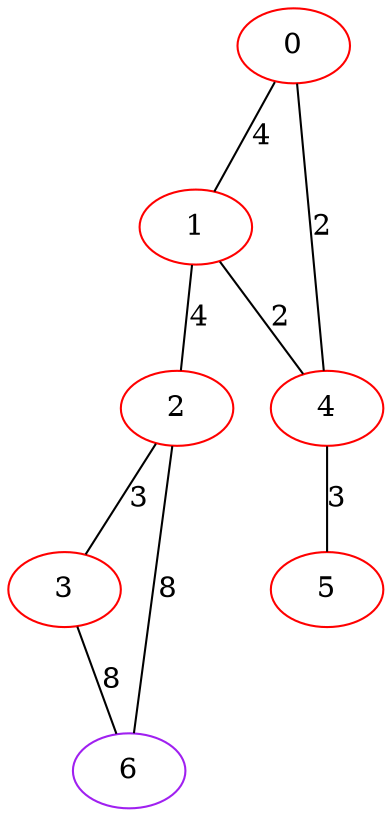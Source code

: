 graph "" {
0 [color=red, weight=1];
1 [color=red, weight=1];
2 [color=red, weight=1];
3 [color=red, weight=1];
4 [color=red, weight=1];
5 [color=red, weight=1];
6 [color=purple, weight=4];
0 -- 1  [key=0, label=4];
0 -- 4  [key=0, label=2];
1 -- 2  [key=0, label=4];
1 -- 4  [key=0, label=2];
2 -- 3  [key=0, label=3];
2 -- 6  [key=0, label=8];
3 -- 6  [key=0, label=8];
4 -- 5  [key=0, label=3];
}
